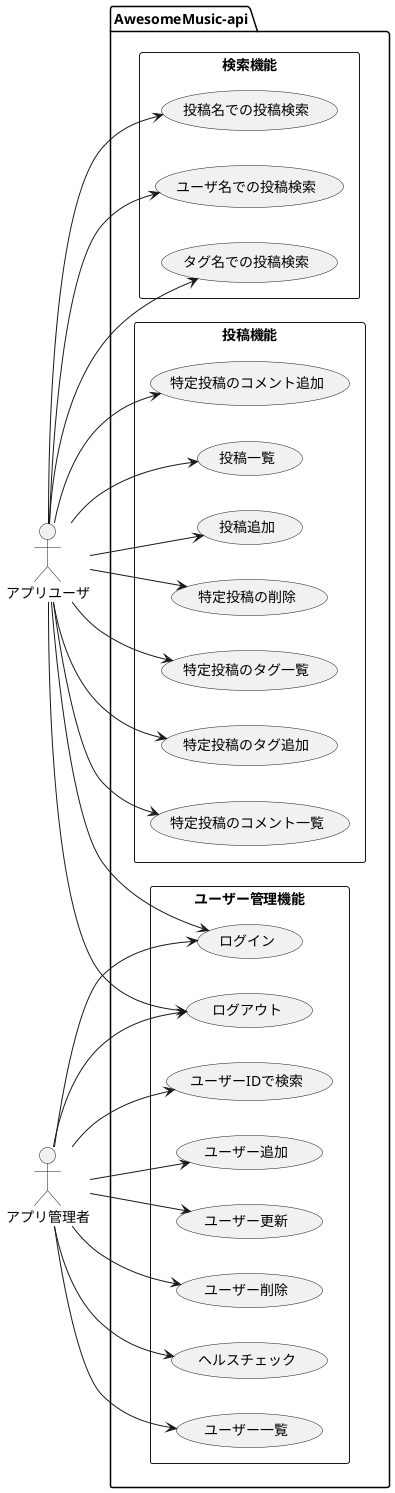 @startuml
left to right direction
:アプリユーザ:
:アプリ管理者:
package AwesomeMusic-api {
  rectangle ユーザー管理機能 {
    アプリユーザ --> (ログイン)
    アプリユーザ --> (ログアウト)
    アプリ管理者 --> (ヘルスチェック)
    アプリ管理者 --> (ログイン)
    アプリ管理者 --> (ログアウト)
    アプリ管理者 --> (ユーザー一覧)
    アプリ管理者 --> (ユーザーIDで検索)
    アプリ管理者 --> (ユーザー追加)
    アプリ管理者 --> (ユーザー更新)
    アプリ管理者 --> (ユーザー削除)
  }
  rectangle 投稿機能 {
    アプリユーザ --> (投稿一覧)
    アプリユーザ --> (投稿追加)
    アプリユーザ --> (特定投稿の削除)
    アプリユーザ --> (特定投稿のタグ一覧)
    アプリユーザ --> (特定投稿のタグ追加)
    アプリユーザ --> (特定投稿のコメント一覧)
    アプリユーザ --> (特定投稿のコメント追加)
  }
  rectangle 検索機能 {
    アプリユーザ --> (投稿名での投稿検索)
    アプリユーザ --> (ユーザ名での投稿検索)
    アプリユーザ --> (タグ名での投稿検索)
  }
}
@enduml

